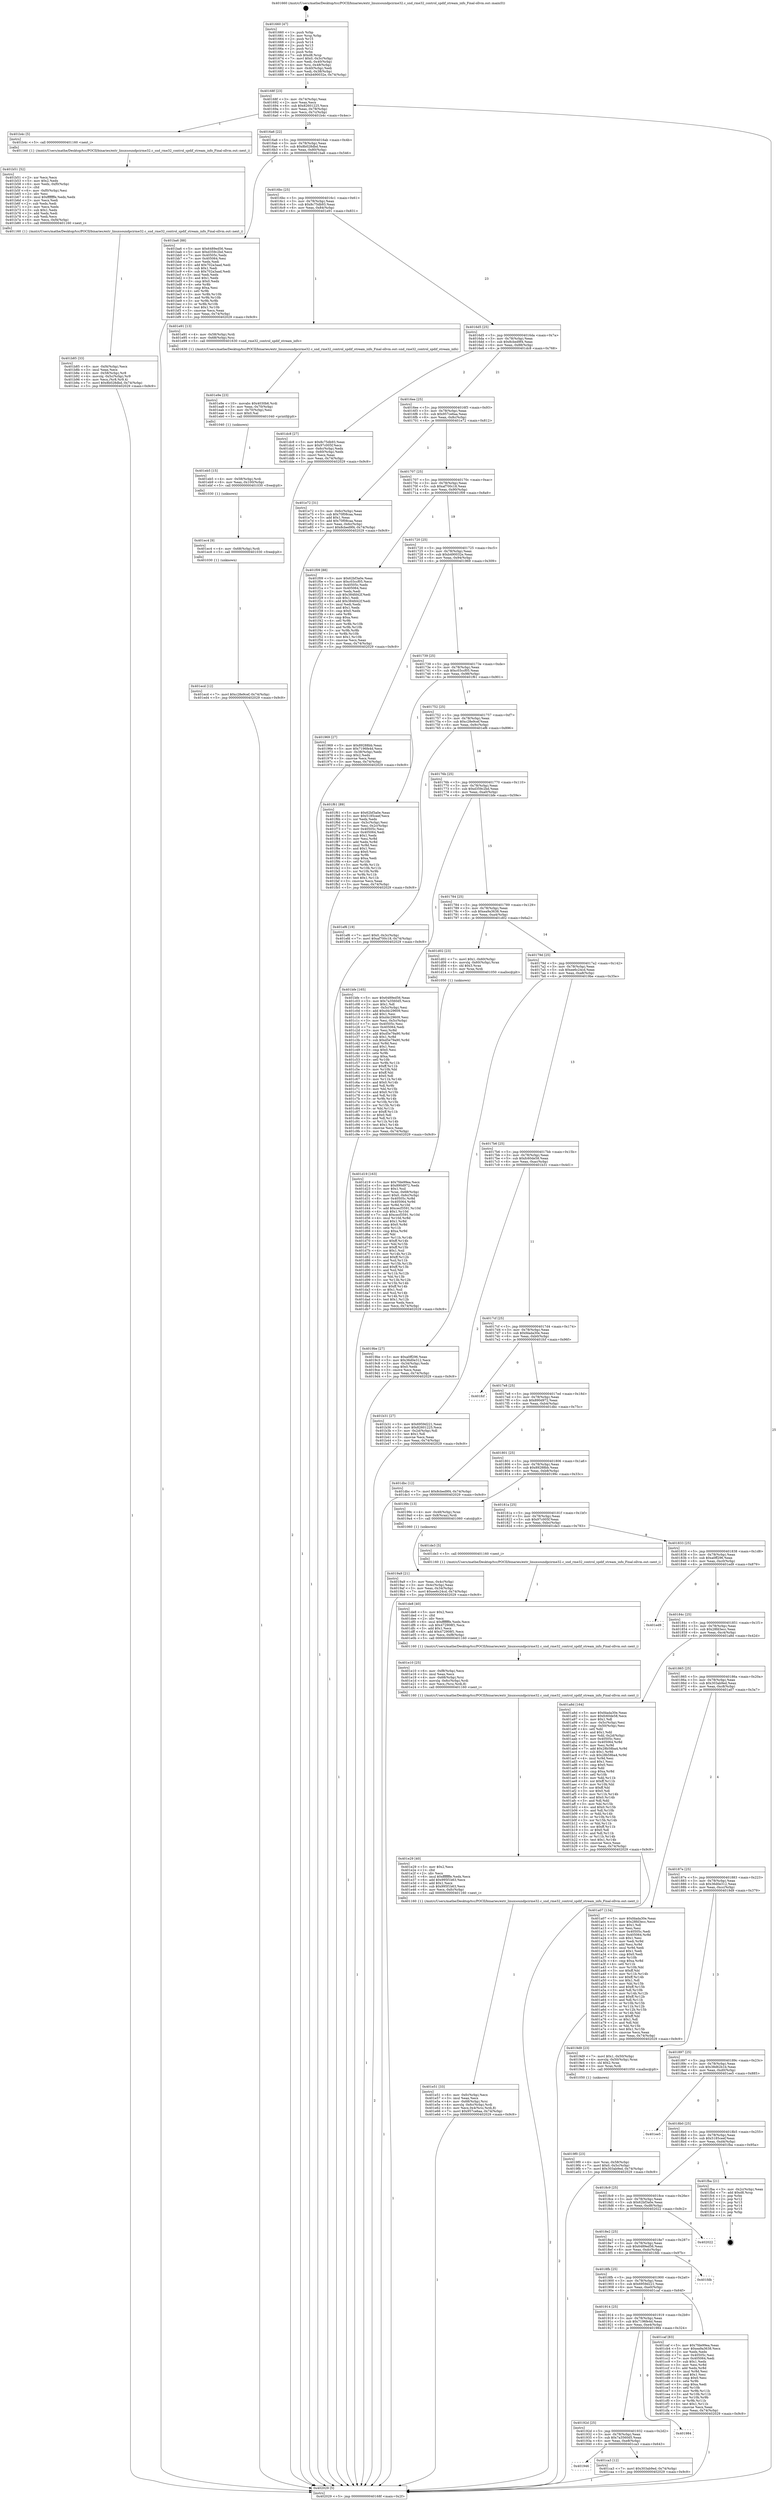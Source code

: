 digraph "0x401660" {
  label = "0x401660 (/mnt/c/Users/mathe/Desktop/tcc/POCII/binaries/extr_linuxsoundpcirme32.c_snd_rme32_control_spdif_stream_info_Final-ollvm.out::main(0))"
  labelloc = "t"
  node[shape=record]

  Entry [label="",width=0.3,height=0.3,shape=circle,fillcolor=black,style=filled]
  "0x40168f" [label="{
     0x40168f [23]\l
     | [instrs]\l
     &nbsp;&nbsp;0x40168f \<+3\>: mov -0x74(%rbp),%eax\l
     &nbsp;&nbsp;0x401692 \<+2\>: mov %eax,%ecx\l
     &nbsp;&nbsp;0x401694 \<+6\>: sub $0x82601225,%ecx\l
     &nbsp;&nbsp;0x40169a \<+3\>: mov %eax,-0x78(%rbp)\l
     &nbsp;&nbsp;0x40169d \<+3\>: mov %ecx,-0x7c(%rbp)\l
     &nbsp;&nbsp;0x4016a0 \<+6\>: je 0000000000401b4c \<main+0x4ec\>\l
  }"]
  "0x401b4c" [label="{
     0x401b4c [5]\l
     | [instrs]\l
     &nbsp;&nbsp;0x401b4c \<+5\>: call 0000000000401160 \<next_i\>\l
     | [calls]\l
     &nbsp;&nbsp;0x401160 \{1\} (/mnt/c/Users/mathe/Desktop/tcc/POCII/binaries/extr_linuxsoundpcirme32.c_snd_rme32_control_spdif_stream_info_Final-ollvm.out::next_i)\l
  }"]
  "0x4016a6" [label="{
     0x4016a6 [22]\l
     | [instrs]\l
     &nbsp;&nbsp;0x4016a6 \<+5\>: jmp 00000000004016ab \<main+0x4b\>\l
     &nbsp;&nbsp;0x4016ab \<+3\>: mov -0x78(%rbp),%eax\l
     &nbsp;&nbsp;0x4016ae \<+5\>: sub $0x8b028dbd,%eax\l
     &nbsp;&nbsp;0x4016b3 \<+3\>: mov %eax,-0x80(%rbp)\l
     &nbsp;&nbsp;0x4016b6 \<+6\>: je 0000000000401ba6 \<main+0x546\>\l
  }"]
  Exit [label="",width=0.3,height=0.3,shape=circle,fillcolor=black,style=filled,peripheries=2]
  "0x401ba6" [label="{
     0x401ba6 [88]\l
     | [instrs]\l
     &nbsp;&nbsp;0x401ba6 \<+5\>: mov $0x6489ed56,%eax\l
     &nbsp;&nbsp;0x401bab \<+5\>: mov $0xd359c2bd,%ecx\l
     &nbsp;&nbsp;0x401bb0 \<+7\>: mov 0x40505c,%edx\l
     &nbsp;&nbsp;0x401bb7 \<+7\>: mov 0x405064,%esi\l
     &nbsp;&nbsp;0x401bbe \<+2\>: mov %edx,%edi\l
     &nbsp;&nbsp;0x401bc0 \<+6\>: add $0x702a3aad,%edi\l
     &nbsp;&nbsp;0x401bc6 \<+3\>: sub $0x1,%edi\l
     &nbsp;&nbsp;0x401bc9 \<+6\>: sub $0x702a3aad,%edi\l
     &nbsp;&nbsp;0x401bcf \<+3\>: imul %edi,%edx\l
     &nbsp;&nbsp;0x401bd2 \<+3\>: and $0x1,%edx\l
     &nbsp;&nbsp;0x401bd5 \<+3\>: cmp $0x0,%edx\l
     &nbsp;&nbsp;0x401bd8 \<+4\>: sete %r8b\l
     &nbsp;&nbsp;0x401bdc \<+3\>: cmp $0xa,%esi\l
     &nbsp;&nbsp;0x401bdf \<+4\>: setl %r9b\l
     &nbsp;&nbsp;0x401be3 \<+3\>: mov %r8b,%r10b\l
     &nbsp;&nbsp;0x401be6 \<+3\>: and %r9b,%r10b\l
     &nbsp;&nbsp;0x401be9 \<+3\>: xor %r9b,%r8b\l
     &nbsp;&nbsp;0x401bec \<+3\>: or %r8b,%r10b\l
     &nbsp;&nbsp;0x401bef \<+4\>: test $0x1,%r10b\l
     &nbsp;&nbsp;0x401bf3 \<+3\>: cmovne %ecx,%eax\l
     &nbsp;&nbsp;0x401bf6 \<+3\>: mov %eax,-0x74(%rbp)\l
     &nbsp;&nbsp;0x401bf9 \<+5\>: jmp 0000000000402029 \<main+0x9c9\>\l
  }"]
  "0x4016bc" [label="{
     0x4016bc [25]\l
     | [instrs]\l
     &nbsp;&nbsp;0x4016bc \<+5\>: jmp 00000000004016c1 \<main+0x61\>\l
     &nbsp;&nbsp;0x4016c1 \<+3\>: mov -0x78(%rbp),%eax\l
     &nbsp;&nbsp;0x4016c4 \<+5\>: sub $0x8c75db93,%eax\l
     &nbsp;&nbsp;0x4016c9 \<+6\>: mov %eax,-0x84(%rbp)\l
     &nbsp;&nbsp;0x4016cf \<+6\>: je 0000000000401e91 \<main+0x831\>\l
  }"]
  "0x401ecd" [label="{
     0x401ecd [12]\l
     | [instrs]\l
     &nbsp;&nbsp;0x401ecd \<+7\>: movl $0xc28e9cef,-0x74(%rbp)\l
     &nbsp;&nbsp;0x401ed4 \<+5\>: jmp 0000000000402029 \<main+0x9c9\>\l
  }"]
  "0x401e91" [label="{
     0x401e91 [13]\l
     | [instrs]\l
     &nbsp;&nbsp;0x401e91 \<+4\>: mov -0x58(%rbp),%rdi\l
     &nbsp;&nbsp;0x401e95 \<+4\>: mov -0x68(%rbp),%rsi\l
     &nbsp;&nbsp;0x401e99 \<+5\>: call 0000000000401630 \<snd_rme32_control_spdif_stream_info\>\l
     | [calls]\l
     &nbsp;&nbsp;0x401630 \{1\} (/mnt/c/Users/mathe/Desktop/tcc/POCII/binaries/extr_linuxsoundpcirme32.c_snd_rme32_control_spdif_stream_info_Final-ollvm.out::snd_rme32_control_spdif_stream_info)\l
  }"]
  "0x4016d5" [label="{
     0x4016d5 [25]\l
     | [instrs]\l
     &nbsp;&nbsp;0x4016d5 \<+5\>: jmp 00000000004016da \<main+0x7a\>\l
     &nbsp;&nbsp;0x4016da \<+3\>: mov -0x78(%rbp),%eax\l
     &nbsp;&nbsp;0x4016dd \<+5\>: sub $0x8cbed9f4,%eax\l
     &nbsp;&nbsp;0x4016e2 \<+6\>: mov %eax,-0x88(%rbp)\l
     &nbsp;&nbsp;0x4016e8 \<+6\>: je 0000000000401dc8 \<main+0x768\>\l
  }"]
  "0x401ec4" [label="{
     0x401ec4 [9]\l
     | [instrs]\l
     &nbsp;&nbsp;0x401ec4 \<+4\>: mov -0x68(%rbp),%rdi\l
     &nbsp;&nbsp;0x401ec8 \<+5\>: call 0000000000401030 \<free@plt\>\l
     | [calls]\l
     &nbsp;&nbsp;0x401030 \{1\} (unknown)\l
  }"]
  "0x401dc8" [label="{
     0x401dc8 [27]\l
     | [instrs]\l
     &nbsp;&nbsp;0x401dc8 \<+5\>: mov $0x8c75db93,%eax\l
     &nbsp;&nbsp;0x401dcd \<+5\>: mov $0x97c005f,%ecx\l
     &nbsp;&nbsp;0x401dd2 \<+3\>: mov -0x6c(%rbp),%edx\l
     &nbsp;&nbsp;0x401dd5 \<+3\>: cmp -0x60(%rbp),%edx\l
     &nbsp;&nbsp;0x401dd8 \<+3\>: cmovl %ecx,%eax\l
     &nbsp;&nbsp;0x401ddb \<+3\>: mov %eax,-0x74(%rbp)\l
     &nbsp;&nbsp;0x401dde \<+5\>: jmp 0000000000402029 \<main+0x9c9\>\l
  }"]
  "0x4016ee" [label="{
     0x4016ee [25]\l
     | [instrs]\l
     &nbsp;&nbsp;0x4016ee \<+5\>: jmp 00000000004016f3 \<main+0x93\>\l
     &nbsp;&nbsp;0x4016f3 \<+3\>: mov -0x78(%rbp),%eax\l
     &nbsp;&nbsp;0x4016f6 \<+5\>: sub $0x957ce6aa,%eax\l
     &nbsp;&nbsp;0x4016fb \<+6\>: mov %eax,-0x8c(%rbp)\l
     &nbsp;&nbsp;0x401701 \<+6\>: je 0000000000401e72 \<main+0x812\>\l
  }"]
  "0x401eb5" [label="{
     0x401eb5 [15]\l
     | [instrs]\l
     &nbsp;&nbsp;0x401eb5 \<+4\>: mov -0x58(%rbp),%rdi\l
     &nbsp;&nbsp;0x401eb9 \<+6\>: mov %eax,-0x100(%rbp)\l
     &nbsp;&nbsp;0x401ebf \<+5\>: call 0000000000401030 \<free@plt\>\l
     | [calls]\l
     &nbsp;&nbsp;0x401030 \{1\} (unknown)\l
  }"]
  "0x401e72" [label="{
     0x401e72 [31]\l
     | [instrs]\l
     &nbsp;&nbsp;0x401e72 \<+3\>: mov -0x6c(%rbp),%eax\l
     &nbsp;&nbsp;0x401e75 \<+5\>: sub $0x70f08caa,%eax\l
     &nbsp;&nbsp;0x401e7a \<+3\>: add $0x1,%eax\l
     &nbsp;&nbsp;0x401e7d \<+5\>: add $0x70f08caa,%eax\l
     &nbsp;&nbsp;0x401e82 \<+3\>: mov %eax,-0x6c(%rbp)\l
     &nbsp;&nbsp;0x401e85 \<+7\>: movl $0x8cbed9f4,-0x74(%rbp)\l
     &nbsp;&nbsp;0x401e8c \<+5\>: jmp 0000000000402029 \<main+0x9c9\>\l
  }"]
  "0x401707" [label="{
     0x401707 [25]\l
     | [instrs]\l
     &nbsp;&nbsp;0x401707 \<+5\>: jmp 000000000040170c \<main+0xac\>\l
     &nbsp;&nbsp;0x40170c \<+3\>: mov -0x78(%rbp),%eax\l
     &nbsp;&nbsp;0x40170f \<+5\>: sub $0xaf700c18,%eax\l
     &nbsp;&nbsp;0x401714 \<+6\>: mov %eax,-0x90(%rbp)\l
     &nbsp;&nbsp;0x40171a \<+6\>: je 0000000000401f09 \<main+0x8a9\>\l
  }"]
  "0x401e9e" [label="{
     0x401e9e [23]\l
     | [instrs]\l
     &nbsp;&nbsp;0x401e9e \<+10\>: movabs $0x4030b6,%rdi\l
     &nbsp;&nbsp;0x401ea8 \<+3\>: mov %eax,-0x70(%rbp)\l
     &nbsp;&nbsp;0x401eab \<+3\>: mov -0x70(%rbp),%esi\l
     &nbsp;&nbsp;0x401eae \<+2\>: mov $0x0,%al\l
     &nbsp;&nbsp;0x401eb0 \<+5\>: call 0000000000401040 \<printf@plt\>\l
     | [calls]\l
     &nbsp;&nbsp;0x401040 \{1\} (unknown)\l
  }"]
  "0x401f09" [label="{
     0x401f09 [88]\l
     | [instrs]\l
     &nbsp;&nbsp;0x401f09 \<+5\>: mov $0x62bf3a0e,%eax\l
     &nbsp;&nbsp;0x401f0e \<+5\>: mov $0xc03ccf05,%ecx\l
     &nbsp;&nbsp;0x401f13 \<+7\>: mov 0x40505c,%edx\l
     &nbsp;&nbsp;0x401f1a \<+7\>: mov 0x405064,%esi\l
     &nbsp;&nbsp;0x401f21 \<+2\>: mov %edx,%edi\l
     &nbsp;&nbsp;0x401f23 \<+6\>: sub $0x384fd42f,%edi\l
     &nbsp;&nbsp;0x401f29 \<+3\>: sub $0x1,%edi\l
     &nbsp;&nbsp;0x401f2c \<+6\>: add $0x384fd42f,%edi\l
     &nbsp;&nbsp;0x401f32 \<+3\>: imul %edi,%edx\l
     &nbsp;&nbsp;0x401f35 \<+3\>: and $0x1,%edx\l
     &nbsp;&nbsp;0x401f38 \<+3\>: cmp $0x0,%edx\l
     &nbsp;&nbsp;0x401f3b \<+4\>: sete %r8b\l
     &nbsp;&nbsp;0x401f3f \<+3\>: cmp $0xa,%esi\l
     &nbsp;&nbsp;0x401f42 \<+4\>: setl %r9b\l
     &nbsp;&nbsp;0x401f46 \<+3\>: mov %r8b,%r10b\l
     &nbsp;&nbsp;0x401f49 \<+3\>: and %r9b,%r10b\l
     &nbsp;&nbsp;0x401f4c \<+3\>: xor %r9b,%r8b\l
     &nbsp;&nbsp;0x401f4f \<+3\>: or %r8b,%r10b\l
     &nbsp;&nbsp;0x401f52 \<+4\>: test $0x1,%r10b\l
     &nbsp;&nbsp;0x401f56 \<+3\>: cmovne %ecx,%eax\l
     &nbsp;&nbsp;0x401f59 \<+3\>: mov %eax,-0x74(%rbp)\l
     &nbsp;&nbsp;0x401f5c \<+5\>: jmp 0000000000402029 \<main+0x9c9\>\l
  }"]
  "0x401720" [label="{
     0x401720 [25]\l
     | [instrs]\l
     &nbsp;&nbsp;0x401720 \<+5\>: jmp 0000000000401725 \<main+0xc5\>\l
     &nbsp;&nbsp;0x401725 \<+3\>: mov -0x78(%rbp),%eax\l
     &nbsp;&nbsp;0x401728 \<+5\>: sub $0xb490032e,%eax\l
     &nbsp;&nbsp;0x40172d \<+6\>: mov %eax,-0x94(%rbp)\l
     &nbsp;&nbsp;0x401733 \<+6\>: je 0000000000401969 \<main+0x309\>\l
  }"]
  "0x401e51" [label="{
     0x401e51 [33]\l
     | [instrs]\l
     &nbsp;&nbsp;0x401e51 \<+6\>: mov -0xfc(%rbp),%ecx\l
     &nbsp;&nbsp;0x401e57 \<+3\>: imul %eax,%ecx\l
     &nbsp;&nbsp;0x401e5a \<+4\>: mov -0x68(%rbp),%rsi\l
     &nbsp;&nbsp;0x401e5e \<+4\>: movslq -0x6c(%rbp),%rdi\l
     &nbsp;&nbsp;0x401e62 \<+4\>: mov %ecx,0x4(%rsi,%rdi,8)\l
     &nbsp;&nbsp;0x401e66 \<+7\>: movl $0x957ce6aa,-0x74(%rbp)\l
     &nbsp;&nbsp;0x401e6d \<+5\>: jmp 0000000000402029 \<main+0x9c9\>\l
  }"]
  "0x401969" [label="{
     0x401969 [27]\l
     | [instrs]\l
     &nbsp;&nbsp;0x401969 \<+5\>: mov $0x89288bb,%eax\l
     &nbsp;&nbsp;0x40196e \<+5\>: mov $0x7196fe4d,%ecx\l
     &nbsp;&nbsp;0x401973 \<+3\>: mov -0x38(%rbp),%edx\l
     &nbsp;&nbsp;0x401976 \<+3\>: cmp $0x2,%edx\l
     &nbsp;&nbsp;0x401979 \<+3\>: cmovne %ecx,%eax\l
     &nbsp;&nbsp;0x40197c \<+3\>: mov %eax,-0x74(%rbp)\l
     &nbsp;&nbsp;0x40197f \<+5\>: jmp 0000000000402029 \<main+0x9c9\>\l
  }"]
  "0x401739" [label="{
     0x401739 [25]\l
     | [instrs]\l
     &nbsp;&nbsp;0x401739 \<+5\>: jmp 000000000040173e \<main+0xde\>\l
     &nbsp;&nbsp;0x40173e \<+3\>: mov -0x78(%rbp),%eax\l
     &nbsp;&nbsp;0x401741 \<+5\>: sub $0xc03ccf05,%eax\l
     &nbsp;&nbsp;0x401746 \<+6\>: mov %eax,-0x98(%rbp)\l
     &nbsp;&nbsp;0x40174c \<+6\>: je 0000000000401f61 \<main+0x901\>\l
  }"]
  "0x402029" [label="{
     0x402029 [5]\l
     | [instrs]\l
     &nbsp;&nbsp;0x402029 \<+5\>: jmp 000000000040168f \<main+0x2f\>\l
  }"]
  "0x401660" [label="{
     0x401660 [47]\l
     | [instrs]\l
     &nbsp;&nbsp;0x401660 \<+1\>: push %rbp\l
     &nbsp;&nbsp;0x401661 \<+3\>: mov %rsp,%rbp\l
     &nbsp;&nbsp;0x401664 \<+2\>: push %r15\l
     &nbsp;&nbsp;0x401666 \<+2\>: push %r14\l
     &nbsp;&nbsp;0x401668 \<+2\>: push %r13\l
     &nbsp;&nbsp;0x40166a \<+2\>: push %r12\l
     &nbsp;&nbsp;0x40166c \<+1\>: push %rbx\l
     &nbsp;&nbsp;0x40166d \<+7\>: sub $0xd8,%rsp\l
     &nbsp;&nbsp;0x401674 \<+7\>: movl $0x0,-0x3c(%rbp)\l
     &nbsp;&nbsp;0x40167b \<+3\>: mov %edi,-0x40(%rbp)\l
     &nbsp;&nbsp;0x40167e \<+4\>: mov %rsi,-0x48(%rbp)\l
     &nbsp;&nbsp;0x401682 \<+3\>: mov -0x40(%rbp),%edi\l
     &nbsp;&nbsp;0x401685 \<+3\>: mov %edi,-0x38(%rbp)\l
     &nbsp;&nbsp;0x401688 \<+7\>: movl $0xb490032e,-0x74(%rbp)\l
  }"]
  "0x401e29" [label="{
     0x401e29 [40]\l
     | [instrs]\l
     &nbsp;&nbsp;0x401e29 \<+5\>: mov $0x2,%ecx\l
     &nbsp;&nbsp;0x401e2e \<+1\>: cltd\l
     &nbsp;&nbsp;0x401e2f \<+2\>: idiv %ecx\l
     &nbsp;&nbsp;0x401e31 \<+6\>: imul $0xfffffffe,%edx,%ecx\l
     &nbsp;&nbsp;0x401e37 \<+6\>: add $0x995f1b63,%ecx\l
     &nbsp;&nbsp;0x401e3d \<+3\>: add $0x1,%ecx\l
     &nbsp;&nbsp;0x401e40 \<+6\>: sub $0x995f1b63,%ecx\l
     &nbsp;&nbsp;0x401e46 \<+6\>: mov %ecx,-0xfc(%rbp)\l
     &nbsp;&nbsp;0x401e4c \<+5\>: call 0000000000401160 \<next_i\>\l
     | [calls]\l
     &nbsp;&nbsp;0x401160 \{1\} (/mnt/c/Users/mathe/Desktop/tcc/POCII/binaries/extr_linuxsoundpcirme32.c_snd_rme32_control_spdif_stream_info_Final-ollvm.out::next_i)\l
  }"]
  "0x401f61" [label="{
     0x401f61 [89]\l
     | [instrs]\l
     &nbsp;&nbsp;0x401f61 \<+5\>: mov $0x62bf3a0e,%eax\l
     &nbsp;&nbsp;0x401f66 \<+5\>: mov $0x5185ceef,%ecx\l
     &nbsp;&nbsp;0x401f6b \<+2\>: xor %edx,%edx\l
     &nbsp;&nbsp;0x401f6d \<+3\>: mov -0x3c(%rbp),%esi\l
     &nbsp;&nbsp;0x401f70 \<+3\>: mov %esi,-0x2c(%rbp)\l
     &nbsp;&nbsp;0x401f73 \<+7\>: mov 0x40505c,%esi\l
     &nbsp;&nbsp;0x401f7a \<+7\>: mov 0x405064,%edi\l
     &nbsp;&nbsp;0x401f81 \<+3\>: sub $0x1,%edx\l
     &nbsp;&nbsp;0x401f84 \<+3\>: mov %esi,%r8d\l
     &nbsp;&nbsp;0x401f87 \<+3\>: add %edx,%r8d\l
     &nbsp;&nbsp;0x401f8a \<+4\>: imul %r8d,%esi\l
     &nbsp;&nbsp;0x401f8e \<+3\>: and $0x1,%esi\l
     &nbsp;&nbsp;0x401f91 \<+3\>: cmp $0x0,%esi\l
     &nbsp;&nbsp;0x401f94 \<+4\>: sete %r9b\l
     &nbsp;&nbsp;0x401f98 \<+3\>: cmp $0xa,%edi\l
     &nbsp;&nbsp;0x401f9b \<+4\>: setl %r10b\l
     &nbsp;&nbsp;0x401f9f \<+3\>: mov %r9b,%r11b\l
     &nbsp;&nbsp;0x401fa2 \<+3\>: and %r10b,%r11b\l
     &nbsp;&nbsp;0x401fa5 \<+3\>: xor %r10b,%r9b\l
     &nbsp;&nbsp;0x401fa8 \<+3\>: or %r9b,%r11b\l
     &nbsp;&nbsp;0x401fab \<+4\>: test $0x1,%r11b\l
     &nbsp;&nbsp;0x401faf \<+3\>: cmovne %ecx,%eax\l
     &nbsp;&nbsp;0x401fb2 \<+3\>: mov %eax,-0x74(%rbp)\l
     &nbsp;&nbsp;0x401fb5 \<+5\>: jmp 0000000000402029 \<main+0x9c9\>\l
  }"]
  "0x401752" [label="{
     0x401752 [25]\l
     | [instrs]\l
     &nbsp;&nbsp;0x401752 \<+5\>: jmp 0000000000401757 \<main+0xf7\>\l
     &nbsp;&nbsp;0x401757 \<+3\>: mov -0x78(%rbp),%eax\l
     &nbsp;&nbsp;0x40175a \<+5\>: sub $0xc28e9cef,%eax\l
     &nbsp;&nbsp;0x40175f \<+6\>: mov %eax,-0x9c(%rbp)\l
     &nbsp;&nbsp;0x401765 \<+6\>: je 0000000000401ef6 \<main+0x896\>\l
  }"]
  "0x401e10" [label="{
     0x401e10 [25]\l
     | [instrs]\l
     &nbsp;&nbsp;0x401e10 \<+6\>: mov -0xf8(%rbp),%ecx\l
     &nbsp;&nbsp;0x401e16 \<+3\>: imul %eax,%ecx\l
     &nbsp;&nbsp;0x401e19 \<+4\>: mov -0x68(%rbp),%rsi\l
     &nbsp;&nbsp;0x401e1d \<+4\>: movslq -0x6c(%rbp),%rdi\l
     &nbsp;&nbsp;0x401e21 \<+3\>: mov %ecx,(%rsi,%rdi,8)\l
     &nbsp;&nbsp;0x401e24 \<+5\>: call 0000000000401160 \<next_i\>\l
     | [calls]\l
     &nbsp;&nbsp;0x401160 \{1\} (/mnt/c/Users/mathe/Desktop/tcc/POCII/binaries/extr_linuxsoundpcirme32.c_snd_rme32_control_spdif_stream_info_Final-ollvm.out::next_i)\l
  }"]
  "0x401ef6" [label="{
     0x401ef6 [19]\l
     | [instrs]\l
     &nbsp;&nbsp;0x401ef6 \<+7\>: movl $0x0,-0x3c(%rbp)\l
     &nbsp;&nbsp;0x401efd \<+7\>: movl $0xaf700c18,-0x74(%rbp)\l
     &nbsp;&nbsp;0x401f04 \<+5\>: jmp 0000000000402029 \<main+0x9c9\>\l
  }"]
  "0x40176b" [label="{
     0x40176b [25]\l
     | [instrs]\l
     &nbsp;&nbsp;0x40176b \<+5\>: jmp 0000000000401770 \<main+0x110\>\l
     &nbsp;&nbsp;0x401770 \<+3\>: mov -0x78(%rbp),%eax\l
     &nbsp;&nbsp;0x401773 \<+5\>: sub $0xd359c2bd,%eax\l
     &nbsp;&nbsp;0x401778 \<+6\>: mov %eax,-0xa0(%rbp)\l
     &nbsp;&nbsp;0x40177e \<+6\>: je 0000000000401bfe \<main+0x59e\>\l
  }"]
  "0x401de8" [label="{
     0x401de8 [40]\l
     | [instrs]\l
     &nbsp;&nbsp;0x401de8 \<+5\>: mov $0x2,%ecx\l
     &nbsp;&nbsp;0x401ded \<+1\>: cltd\l
     &nbsp;&nbsp;0x401dee \<+2\>: idiv %ecx\l
     &nbsp;&nbsp;0x401df0 \<+6\>: imul $0xfffffffe,%edx,%ecx\l
     &nbsp;&nbsp;0x401df6 \<+6\>: sub $0x472908f1,%ecx\l
     &nbsp;&nbsp;0x401dfc \<+3\>: add $0x1,%ecx\l
     &nbsp;&nbsp;0x401dff \<+6\>: add $0x472908f1,%ecx\l
     &nbsp;&nbsp;0x401e05 \<+6\>: mov %ecx,-0xf8(%rbp)\l
     &nbsp;&nbsp;0x401e0b \<+5\>: call 0000000000401160 \<next_i\>\l
     | [calls]\l
     &nbsp;&nbsp;0x401160 \{1\} (/mnt/c/Users/mathe/Desktop/tcc/POCII/binaries/extr_linuxsoundpcirme32.c_snd_rme32_control_spdif_stream_info_Final-ollvm.out::next_i)\l
  }"]
  "0x401bfe" [label="{
     0x401bfe [165]\l
     | [instrs]\l
     &nbsp;&nbsp;0x401bfe \<+5\>: mov $0x6489ed56,%eax\l
     &nbsp;&nbsp;0x401c03 \<+5\>: mov $0x7a3560d5,%ecx\l
     &nbsp;&nbsp;0x401c08 \<+2\>: mov $0x1,%dl\l
     &nbsp;&nbsp;0x401c0a \<+3\>: mov -0x5c(%rbp),%esi\l
     &nbsp;&nbsp;0x401c0d \<+6\>: add $0xd4c29609,%esi\l
     &nbsp;&nbsp;0x401c13 \<+3\>: add $0x1,%esi\l
     &nbsp;&nbsp;0x401c16 \<+6\>: sub $0xd4c29609,%esi\l
     &nbsp;&nbsp;0x401c1c \<+3\>: mov %esi,-0x5c(%rbp)\l
     &nbsp;&nbsp;0x401c1f \<+7\>: mov 0x40505c,%esi\l
     &nbsp;&nbsp;0x401c26 \<+7\>: mov 0x405064,%edi\l
     &nbsp;&nbsp;0x401c2d \<+3\>: mov %esi,%r8d\l
     &nbsp;&nbsp;0x401c30 \<+7\>: add $0xd5e79a90,%r8d\l
     &nbsp;&nbsp;0x401c37 \<+4\>: sub $0x1,%r8d\l
     &nbsp;&nbsp;0x401c3b \<+7\>: sub $0xd5e79a90,%r8d\l
     &nbsp;&nbsp;0x401c42 \<+4\>: imul %r8d,%esi\l
     &nbsp;&nbsp;0x401c46 \<+3\>: and $0x1,%esi\l
     &nbsp;&nbsp;0x401c49 \<+3\>: cmp $0x0,%esi\l
     &nbsp;&nbsp;0x401c4c \<+4\>: sete %r9b\l
     &nbsp;&nbsp;0x401c50 \<+3\>: cmp $0xa,%edi\l
     &nbsp;&nbsp;0x401c53 \<+4\>: setl %r10b\l
     &nbsp;&nbsp;0x401c57 \<+3\>: mov %r9b,%r11b\l
     &nbsp;&nbsp;0x401c5a \<+4\>: xor $0xff,%r11b\l
     &nbsp;&nbsp;0x401c5e \<+3\>: mov %r10b,%bl\l
     &nbsp;&nbsp;0x401c61 \<+3\>: xor $0xff,%bl\l
     &nbsp;&nbsp;0x401c64 \<+3\>: xor $0x0,%dl\l
     &nbsp;&nbsp;0x401c67 \<+3\>: mov %r11b,%r14b\l
     &nbsp;&nbsp;0x401c6a \<+4\>: and $0x0,%r14b\l
     &nbsp;&nbsp;0x401c6e \<+3\>: and %dl,%r9b\l
     &nbsp;&nbsp;0x401c71 \<+3\>: mov %bl,%r15b\l
     &nbsp;&nbsp;0x401c74 \<+4\>: and $0x0,%r15b\l
     &nbsp;&nbsp;0x401c78 \<+3\>: and %dl,%r10b\l
     &nbsp;&nbsp;0x401c7b \<+3\>: or %r9b,%r14b\l
     &nbsp;&nbsp;0x401c7e \<+3\>: or %r10b,%r15b\l
     &nbsp;&nbsp;0x401c81 \<+3\>: xor %r15b,%r14b\l
     &nbsp;&nbsp;0x401c84 \<+3\>: or %bl,%r11b\l
     &nbsp;&nbsp;0x401c87 \<+4\>: xor $0xff,%r11b\l
     &nbsp;&nbsp;0x401c8b \<+3\>: or $0x0,%dl\l
     &nbsp;&nbsp;0x401c8e \<+3\>: and %dl,%r11b\l
     &nbsp;&nbsp;0x401c91 \<+3\>: or %r11b,%r14b\l
     &nbsp;&nbsp;0x401c94 \<+4\>: test $0x1,%r14b\l
     &nbsp;&nbsp;0x401c98 \<+3\>: cmovne %ecx,%eax\l
     &nbsp;&nbsp;0x401c9b \<+3\>: mov %eax,-0x74(%rbp)\l
     &nbsp;&nbsp;0x401c9e \<+5\>: jmp 0000000000402029 \<main+0x9c9\>\l
  }"]
  "0x401784" [label="{
     0x401784 [25]\l
     | [instrs]\l
     &nbsp;&nbsp;0x401784 \<+5\>: jmp 0000000000401789 \<main+0x129\>\l
     &nbsp;&nbsp;0x401789 \<+3\>: mov -0x78(%rbp),%eax\l
     &nbsp;&nbsp;0x40178c \<+5\>: sub $0xea9a3638,%eax\l
     &nbsp;&nbsp;0x401791 \<+6\>: mov %eax,-0xa4(%rbp)\l
     &nbsp;&nbsp;0x401797 \<+6\>: je 0000000000401d02 \<main+0x6a2\>\l
  }"]
  "0x401d19" [label="{
     0x401d19 [163]\l
     | [instrs]\l
     &nbsp;&nbsp;0x401d19 \<+5\>: mov $0x7fde99ea,%ecx\l
     &nbsp;&nbsp;0x401d1e \<+5\>: mov $0x890d972,%edx\l
     &nbsp;&nbsp;0x401d23 \<+3\>: mov $0x1,%sil\l
     &nbsp;&nbsp;0x401d26 \<+4\>: mov %rax,-0x68(%rbp)\l
     &nbsp;&nbsp;0x401d2a \<+7\>: movl $0x0,-0x6c(%rbp)\l
     &nbsp;&nbsp;0x401d31 \<+8\>: mov 0x40505c,%r8d\l
     &nbsp;&nbsp;0x401d39 \<+8\>: mov 0x405064,%r9d\l
     &nbsp;&nbsp;0x401d41 \<+3\>: mov %r8d,%r10d\l
     &nbsp;&nbsp;0x401d44 \<+7\>: add $0xcecf3591,%r10d\l
     &nbsp;&nbsp;0x401d4b \<+4\>: sub $0x1,%r10d\l
     &nbsp;&nbsp;0x401d4f \<+7\>: sub $0xcecf3591,%r10d\l
     &nbsp;&nbsp;0x401d56 \<+4\>: imul %r10d,%r8d\l
     &nbsp;&nbsp;0x401d5a \<+4\>: and $0x1,%r8d\l
     &nbsp;&nbsp;0x401d5e \<+4\>: cmp $0x0,%r8d\l
     &nbsp;&nbsp;0x401d62 \<+4\>: sete %r11b\l
     &nbsp;&nbsp;0x401d66 \<+4\>: cmp $0xa,%r9d\l
     &nbsp;&nbsp;0x401d6a \<+3\>: setl %bl\l
     &nbsp;&nbsp;0x401d6d \<+3\>: mov %r11b,%r14b\l
     &nbsp;&nbsp;0x401d70 \<+4\>: xor $0xff,%r14b\l
     &nbsp;&nbsp;0x401d74 \<+3\>: mov %bl,%r15b\l
     &nbsp;&nbsp;0x401d77 \<+4\>: xor $0xff,%r15b\l
     &nbsp;&nbsp;0x401d7b \<+4\>: xor $0x1,%sil\l
     &nbsp;&nbsp;0x401d7f \<+3\>: mov %r14b,%r12b\l
     &nbsp;&nbsp;0x401d82 \<+4\>: and $0xff,%r12b\l
     &nbsp;&nbsp;0x401d86 \<+3\>: and %sil,%r11b\l
     &nbsp;&nbsp;0x401d89 \<+3\>: mov %r15b,%r13b\l
     &nbsp;&nbsp;0x401d8c \<+4\>: and $0xff,%r13b\l
     &nbsp;&nbsp;0x401d90 \<+3\>: and %sil,%bl\l
     &nbsp;&nbsp;0x401d93 \<+3\>: or %r11b,%r12b\l
     &nbsp;&nbsp;0x401d96 \<+3\>: or %bl,%r13b\l
     &nbsp;&nbsp;0x401d99 \<+3\>: xor %r13b,%r12b\l
     &nbsp;&nbsp;0x401d9c \<+3\>: or %r15b,%r14b\l
     &nbsp;&nbsp;0x401d9f \<+4\>: xor $0xff,%r14b\l
     &nbsp;&nbsp;0x401da3 \<+4\>: or $0x1,%sil\l
     &nbsp;&nbsp;0x401da7 \<+3\>: and %sil,%r14b\l
     &nbsp;&nbsp;0x401daa \<+3\>: or %r14b,%r12b\l
     &nbsp;&nbsp;0x401dad \<+4\>: test $0x1,%r12b\l
     &nbsp;&nbsp;0x401db1 \<+3\>: cmovne %edx,%ecx\l
     &nbsp;&nbsp;0x401db4 \<+3\>: mov %ecx,-0x74(%rbp)\l
     &nbsp;&nbsp;0x401db7 \<+5\>: jmp 0000000000402029 \<main+0x9c9\>\l
  }"]
  "0x401d02" [label="{
     0x401d02 [23]\l
     | [instrs]\l
     &nbsp;&nbsp;0x401d02 \<+7\>: movl $0x1,-0x60(%rbp)\l
     &nbsp;&nbsp;0x401d09 \<+4\>: movslq -0x60(%rbp),%rax\l
     &nbsp;&nbsp;0x401d0d \<+4\>: shl $0x3,%rax\l
     &nbsp;&nbsp;0x401d11 \<+3\>: mov %rax,%rdi\l
     &nbsp;&nbsp;0x401d14 \<+5\>: call 0000000000401050 \<malloc@plt\>\l
     | [calls]\l
     &nbsp;&nbsp;0x401050 \{1\} (unknown)\l
  }"]
  "0x40179d" [label="{
     0x40179d [25]\l
     | [instrs]\l
     &nbsp;&nbsp;0x40179d \<+5\>: jmp 00000000004017a2 \<main+0x142\>\l
     &nbsp;&nbsp;0x4017a2 \<+3\>: mov -0x78(%rbp),%eax\l
     &nbsp;&nbsp;0x4017a5 \<+5\>: sub $0xee6c24cd,%eax\l
     &nbsp;&nbsp;0x4017aa \<+6\>: mov %eax,-0xa8(%rbp)\l
     &nbsp;&nbsp;0x4017b0 \<+6\>: je 00000000004019be \<main+0x35e\>\l
  }"]
  "0x401946" [label="{
     0x401946\l
  }", style=dashed]
  "0x4019be" [label="{
     0x4019be [27]\l
     | [instrs]\l
     &nbsp;&nbsp;0x4019be \<+5\>: mov $0xa0ff296,%eax\l
     &nbsp;&nbsp;0x4019c3 \<+5\>: mov $0x36d0e312,%ecx\l
     &nbsp;&nbsp;0x4019c8 \<+3\>: mov -0x34(%rbp),%edx\l
     &nbsp;&nbsp;0x4019cb \<+3\>: cmp $0x0,%edx\l
     &nbsp;&nbsp;0x4019ce \<+3\>: cmove %ecx,%eax\l
     &nbsp;&nbsp;0x4019d1 \<+3\>: mov %eax,-0x74(%rbp)\l
     &nbsp;&nbsp;0x4019d4 \<+5\>: jmp 0000000000402029 \<main+0x9c9\>\l
  }"]
  "0x4017b6" [label="{
     0x4017b6 [25]\l
     | [instrs]\l
     &nbsp;&nbsp;0x4017b6 \<+5\>: jmp 00000000004017bb \<main+0x15b\>\l
     &nbsp;&nbsp;0x4017bb \<+3\>: mov -0x78(%rbp),%eax\l
     &nbsp;&nbsp;0x4017be \<+5\>: sub $0xfc60de58,%eax\l
     &nbsp;&nbsp;0x4017c3 \<+6\>: mov %eax,-0xac(%rbp)\l
     &nbsp;&nbsp;0x4017c9 \<+6\>: je 0000000000401b31 \<main+0x4d1\>\l
  }"]
  "0x401ca3" [label="{
     0x401ca3 [12]\l
     | [instrs]\l
     &nbsp;&nbsp;0x401ca3 \<+7\>: movl $0x303ab9ed,-0x74(%rbp)\l
     &nbsp;&nbsp;0x401caa \<+5\>: jmp 0000000000402029 \<main+0x9c9\>\l
  }"]
  "0x401b31" [label="{
     0x401b31 [27]\l
     | [instrs]\l
     &nbsp;&nbsp;0x401b31 \<+5\>: mov $0x6959d221,%eax\l
     &nbsp;&nbsp;0x401b36 \<+5\>: mov $0x82601225,%ecx\l
     &nbsp;&nbsp;0x401b3b \<+3\>: mov -0x2d(%rbp),%dl\l
     &nbsp;&nbsp;0x401b3e \<+3\>: test $0x1,%dl\l
     &nbsp;&nbsp;0x401b41 \<+3\>: cmovne %ecx,%eax\l
     &nbsp;&nbsp;0x401b44 \<+3\>: mov %eax,-0x74(%rbp)\l
     &nbsp;&nbsp;0x401b47 \<+5\>: jmp 0000000000402029 \<main+0x9c9\>\l
  }"]
  "0x4017cf" [label="{
     0x4017cf [25]\l
     | [instrs]\l
     &nbsp;&nbsp;0x4017cf \<+5\>: jmp 00000000004017d4 \<main+0x174\>\l
     &nbsp;&nbsp;0x4017d4 \<+3\>: mov -0x78(%rbp),%eax\l
     &nbsp;&nbsp;0x4017d7 \<+5\>: sub $0xfdada30e,%eax\l
     &nbsp;&nbsp;0x4017dc \<+6\>: mov %eax,-0xb0(%rbp)\l
     &nbsp;&nbsp;0x4017e2 \<+6\>: je 0000000000401fcf \<main+0x96f\>\l
  }"]
  "0x40192d" [label="{
     0x40192d [25]\l
     | [instrs]\l
     &nbsp;&nbsp;0x40192d \<+5\>: jmp 0000000000401932 \<main+0x2d2\>\l
     &nbsp;&nbsp;0x401932 \<+3\>: mov -0x78(%rbp),%eax\l
     &nbsp;&nbsp;0x401935 \<+5\>: sub $0x7a3560d5,%eax\l
     &nbsp;&nbsp;0x40193a \<+6\>: mov %eax,-0xe8(%rbp)\l
     &nbsp;&nbsp;0x401940 \<+6\>: je 0000000000401ca3 \<main+0x643\>\l
  }"]
  "0x401fcf" [label="{
     0x401fcf\l
  }", style=dashed]
  "0x4017e8" [label="{
     0x4017e8 [25]\l
     | [instrs]\l
     &nbsp;&nbsp;0x4017e8 \<+5\>: jmp 00000000004017ed \<main+0x18d\>\l
     &nbsp;&nbsp;0x4017ed \<+3\>: mov -0x78(%rbp),%eax\l
     &nbsp;&nbsp;0x4017f0 \<+5\>: sub $0x890d972,%eax\l
     &nbsp;&nbsp;0x4017f5 \<+6\>: mov %eax,-0xb4(%rbp)\l
     &nbsp;&nbsp;0x4017fb \<+6\>: je 0000000000401dbc \<main+0x75c\>\l
  }"]
  "0x401984" [label="{
     0x401984\l
  }", style=dashed]
  "0x401dbc" [label="{
     0x401dbc [12]\l
     | [instrs]\l
     &nbsp;&nbsp;0x401dbc \<+7\>: movl $0x8cbed9f4,-0x74(%rbp)\l
     &nbsp;&nbsp;0x401dc3 \<+5\>: jmp 0000000000402029 \<main+0x9c9\>\l
  }"]
  "0x401801" [label="{
     0x401801 [25]\l
     | [instrs]\l
     &nbsp;&nbsp;0x401801 \<+5\>: jmp 0000000000401806 \<main+0x1a6\>\l
     &nbsp;&nbsp;0x401806 \<+3\>: mov -0x78(%rbp),%eax\l
     &nbsp;&nbsp;0x401809 \<+5\>: sub $0x89288bb,%eax\l
     &nbsp;&nbsp;0x40180e \<+6\>: mov %eax,-0xb8(%rbp)\l
     &nbsp;&nbsp;0x401814 \<+6\>: je 000000000040199c \<main+0x33c\>\l
  }"]
  "0x401914" [label="{
     0x401914 [25]\l
     | [instrs]\l
     &nbsp;&nbsp;0x401914 \<+5\>: jmp 0000000000401919 \<main+0x2b9\>\l
     &nbsp;&nbsp;0x401919 \<+3\>: mov -0x78(%rbp),%eax\l
     &nbsp;&nbsp;0x40191c \<+5\>: sub $0x7196fe4d,%eax\l
     &nbsp;&nbsp;0x401921 \<+6\>: mov %eax,-0xe4(%rbp)\l
     &nbsp;&nbsp;0x401927 \<+6\>: je 0000000000401984 \<main+0x324\>\l
  }"]
  "0x40199c" [label="{
     0x40199c [13]\l
     | [instrs]\l
     &nbsp;&nbsp;0x40199c \<+4\>: mov -0x48(%rbp),%rax\l
     &nbsp;&nbsp;0x4019a0 \<+4\>: mov 0x8(%rax),%rdi\l
     &nbsp;&nbsp;0x4019a4 \<+5\>: call 0000000000401060 \<atoi@plt\>\l
     | [calls]\l
     &nbsp;&nbsp;0x401060 \{1\} (unknown)\l
  }"]
  "0x40181a" [label="{
     0x40181a [25]\l
     | [instrs]\l
     &nbsp;&nbsp;0x40181a \<+5\>: jmp 000000000040181f \<main+0x1bf\>\l
     &nbsp;&nbsp;0x40181f \<+3\>: mov -0x78(%rbp),%eax\l
     &nbsp;&nbsp;0x401822 \<+5\>: sub $0x97c005f,%eax\l
     &nbsp;&nbsp;0x401827 \<+6\>: mov %eax,-0xbc(%rbp)\l
     &nbsp;&nbsp;0x40182d \<+6\>: je 0000000000401de3 \<main+0x783\>\l
  }"]
  "0x4019a9" [label="{
     0x4019a9 [21]\l
     | [instrs]\l
     &nbsp;&nbsp;0x4019a9 \<+3\>: mov %eax,-0x4c(%rbp)\l
     &nbsp;&nbsp;0x4019ac \<+3\>: mov -0x4c(%rbp),%eax\l
     &nbsp;&nbsp;0x4019af \<+3\>: mov %eax,-0x34(%rbp)\l
     &nbsp;&nbsp;0x4019b2 \<+7\>: movl $0xee6c24cd,-0x74(%rbp)\l
     &nbsp;&nbsp;0x4019b9 \<+5\>: jmp 0000000000402029 \<main+0x9c9\>\l
  }"]
  "0x401caf" [label="{
     0x401caf [83]\l
     | [instrs]\l
     &nbsp;&nbsp;0x401caf \<+5\>: mov $0x7fde99ea,%eax\l
     &nbsp;&nbsp;0x401cb4 \<+5\>: mov $0xea9a3638,%ecx\l
     &nbsp;&nbsp;0x401cb9 \<+2\>: xor %edx,%edx\l
     &nbsp;&nbsp;0x401cbb \<+7\>: mov 0x40505c,%esi\l
     &nbsp;&nbsp;0x401cc2 \<+7\>: mov 0x405064,%edi\l
     &nbsp;&nbsp;0x401cc9 \<+3\>: sub $0x1,%edx\l
     &nbsp;&nbsp;0x401ccc \<+3\>: mov %esi,%r8d\l
     &nbsp;&nbsp;0x401ccf \<+3\>: add %edx,%r8d\l
     &nbsp;&nbsp;0x401cd2 \<+4\>: imul %r8d,%esi\l
     &nbsp;&nbsp;0x401cd6 \<+3\>: and $0x1,%esi\l
     &nbsp;&nbsp;0x401cd9 \<+3\>: cmp $0x0,%esi\l
     &nbsp;&nbsp;0x401cdc \<+4\>: sete %r9b\l
     &nbsp;&nbsp;0x401ce0 \<+3\>: cmp $0xa,%edi\l
     &nbsp;&nbsp;0x401ce3 \<+4\>: setl %r10b\l
     &nbsp;&nbsp;0x401ce7 \<+3\>: mov %r9b,%r11b\l
     &nbsp;&nbsp;0x401cea \<+3\>: and %r10b,%r11b\l
     &nbsp;&nbsp;0x401ced \<+3\>: xor %r10b,%r9b\l
     &nbsp;&nbsp;0x401cf0 \<+3\>: or %r9b,%r11b\l
     &nbsp;&nbsp;0x401cf3 \<+4\>: test $0x1,%r11b\l
     &nbsp;&nbsp;0x401cf7 \<+3\>: cmovne %ecx,%eax\l
     &nbsp;&nbsp;0x401cfa \<+3\>: mov %eax,-0x74(%rbp)\l
     &nbsp;&nbsp;0x401cfd \<+5\>: jmp 0000000000402029 \<main+0x9c9\>\l
  }"]
  "0x401de3" [label="{
     0x401de3 [5]\l
     | [instrs]\l
     &nbsp;&nbsp;0x401de3 \<+5\>: call 0000000000401160 \<next_i\>\l
     | [calls]\l
     &nbsp;&nbsp;0x401160 \{1\} (/mnt/c/Users/mathe/Desktop/tcc/POCII/binaries/extr_linuxsoundpcirme32.c_snd_rme32_control_spdif_stream_info_Final-ollvm.out::next_i)\l
  }"]
  "0x401833" [label="{
     0x401833 [25]\l
     | [instrs]\l
     &nbsp;&nbsp;0x401833 \<+5\>: jmp 0000000000401838 \<main+0x1d8\>\l
     &nbsp;&nbsp;0x401838 \<+3\>: mov -0x78(%rbp),%eax\l
     &nbsp;&nbsp;0x40183b \<+5\>: sub $0xa0ff296,%eax\l
     &nbsp;&nbsp;0x401840 \<+6\>: mov %eax,-0xc0(%rbp)\l
     &nbsp;&nbsp;0x401846 \<+6\>: je 0000000000401ed9 \<main+0x879\>\l
  }"]
  "0x4018fb" [label="{
     0x4018fb [25]\l
     | [instrs]\l
     &nbsp;&nbsp;0x4018fb \<+5\>: jmp 0000000000401900 \<main+0x2a0\>\l
     &nbsp;&nbsp;0x401900 \<+3\>: mov -0x78(%rbp),%eax\l
     &nbsp;&nbsp;0x401903 \<+5\>: sub $0x6959d221,%eax\l
     &nbsp;&nbsp;0x401908 \<+6\>: mov %eax,-0xe0(%rbp)\l
     &nbsp;&nbsp;0x40190e \<+6\>: je 0000000000401caf \<main+0x64f\>\l
  }"]
  "0x401ed9" [label="{
     0x401ed9\l
  }", style=dashed]
  "0x40184c" [label="{
     0x40184c [25]\l
     | [instrs]\l
     &nbsp;&nbsp;0x40184c \<+5\>: jmp 0000000000401851 \<main+0x1f1\>\l
     &nbsp;&nbsp;0x401851 \<+3\>: mov -0x78(%rbp),%eax\l
     &nbsp;&nbsp;0x401854 \<+5\>: sub $0x28fd3ecc,%eax\l
     &nbsp;&nbsp;0x401859 \<+6\>: mov %eax,-0xc4(%rbp)\l
     &nbsp;&nbsp;0x40185f \<+6\>: je 0000000000401a8d \<main+0x42d\>\l
  }"]
  "0x401fdb" [label="{
     0x401fdb\l
  }", style=dashed]
  "0x401a8d" [label="{
     0x401a8d [164]\l
     | [instrs]\l
     &nbsp;&nbsp;0x401a8d \<+5\>: mov $0xfdada30e,%eax\l
     &nbsp;&nbsp;0x401a92 \<+5\>: mov $0xfc60de58,%ecx\l
     &nbsp;&nbsp;0x401a97 \<+2\>: mov $0x1,%dl\l
     &nbsp;&nbsp;0x401a99 \<+3\>: mov -0x5c(%rbp),%esi\l
     &nbsp;&nbsp;0x401a9c \<+3\>: cmp -0x50(%rbp),%esi\l
     &nbsp;&nbsp;0x401a9f \<+4\>: setl %dil\l
     &nbsp;&nbsp;0x401aa3 \<+4\>: and $0x1,%dil\l
     &nbsp;&nbsp;0x401aa7 \<+4\>: mov %dil,-0x2d(%rbp)\l
     &nbsp;&nbsp;0x401aab \<+7\>: mov 0x40505c,%esi\l
     &nbsp;&nbsp;0x401ab2 \<+8\>: mov 0x405064,%r8d\l
     &nbsp;&nbsp;0x401aba \<+3\>: mov %esi,%r9d\l
     &nbsp;&nbsp;0x401abd \<+7\>: add $0x28b58ba4,%r9d\l
     &nbsp;&nbsp;0x401ac4 \<+4\>: sub $0x1,%r9d\l
     &nbsp;&nbsp;0x401ac8 \<+7\>: sub $0x28b58ba4,%r9d\l
     &nbsp;&nbsp;0x401acf \<+4\>: imul %r9d,%esi\l
     &nbsp;&nbsp;0x401ad3 \<+3\>: and $0x1,%esi\l
     &nbsp;&nbsp;0x401ad6 \<+3\>: cmp $0x0,%esi\l
     &nbsp;&nbsp;0x401ad9 \<+4\>: sete %dil\l
     &nbsp;&nbsp;0x401add \<+4\>: cmp $0xa,%r8d\l
     &nbsp;&nbsp;0x401ae1 \<+4\>: setl %r10b\l
     &nbsp;&nbsp;0x401ae5 \<+3\>: mov %dil,%r11b\l
     &nbsp;&nbsp;0x401ae8 \<+4\>: xor $0xff,%r11b\l
     &nbsp;&nbsp;0x401aec \<+3\>: mov %r10b,%bl\l
     &nbsp;&nbsp;0x401aef \<+3\>: xor $0xff,%bl\l
     &nbsp;&nbsp;0x401af2 \<+3\>: xor $0x0,%dl\l
     &nbsp;&nbsp;0x401af5 \<+3\>: mov %r11b,%r14b\l
     &nbsp;&nbsp;0x401af8 \<+4\>: and $0x0,%r14b\l
     &nbsp;&nbsp;0x401afc \<+3\>: and %dl,%dil\l
     &nbsp;&nbsp;0x401aff \<+3\>: mov %bl,%r15b\l
     &nbsp;&nbsp;0x401b02 \<+4\>: and $0x0,%r15b\l
     &nbsp;&nbsp;0x401b06 \<+3\>: and %dl,%r10b\l
     &nbsp;&nbsp;0x401b09 \<+3\>: or %dil,%r14b\l
     &nbsp;&nbsp;0x401b0c \<+3\>: or %r10b,%r15b\l
     &nbsp;&nbsp;0x401b0f \<+3\>: xor %r15b,%r14b\l
     &nbsp;&nbsp;0x401b12 \<+3\>: or %bl,%r11b\l
     &nbsp;&nbsp;0x401b15 \<+4\>: xor $0xff,%r11b\l
     &nbsp;&nbsp;0x401b19 \<+3\>: or $0x0,%dl\l
     &nbsp;&nbsp;0x401b1c \<+3\>: and %dl,%r11b\l
     &nbsp;&nbsp;0x401b1f \<+3\>: or %r11b,%r14b\l
     &nbsp;&nbsp;0x401b22 \<+4\>: test $0x1,%r14b\l
     &nbsp;&nbsp;0x401b26 \<+3\>: cmovne %ecx,%eax\l
     &nbsp;&nbsp;0x401b29 \<+3\>: mov %eax,-0x74(%rbp)\l
     &nbsp;&nbsp;0x401b2c \<+5\>: jmp 0000000000402029 \<main+0x9c9\>\l
  }"]
  "0x401865" [label="{
     0x401865 [25]\l
     | [instrs]\l
     &nbsp;&nbsp;0x401865 \<+5\>: jmp 000000000040186a \<main+0x20a\>\l
     &nbsp;&nbsp;0x40186a \<+3\>: mov -0x78(%rbp),%eax\l
     &nbsp;&nbsp;0x40186d \<+5\>: sub $0x303ab9ed,%eax\l
     &nbsp;&nbsp;0x401872 \<+6\>: mov %eax,-0xc8(%rbp)\l
     &nbsp;&nbsp;0x401878 \<+6\>: je 0000000000401a07 \<main+0x3a7\>\l
  }"]
  "0x4018e2" [label="{
     0x4018e2 [25]\l
     | [instrs]\l
     &nbsp;&nbsp;0x4018e2 \<+5\>: jmp 00000000004018e7 \<main+0x287\>\l
     &nbsp;&nbsp;0x4018e7 \<+3\>: mov -0x78(%rbp),%eax\l
     &nbsp;&nbsp;0x4018ea \<+5\>: sub $0x6489ed56,%eax\l
     &nbsp;&nbsp;0x4018ef \<+6\>: mov %eax,-0xdc(%rbp)\l
     &nbsp;&nbsp;0x4018f5 \<+6\>: je 0000000000401fdb \<main+0x97b\>\l
  }"]
  "0x401a07" [label="{
     0x401a07 [134]\l
     | [instrs]\l
     &nbsp;&nbsp;0x401a07 \<+5\>: mov $0xfdada30e,%eax\l
     &nbsp;&nbsp;0x401a0c \<+5\>: mov $0x28fd3ecc,%ecx\l
     &nbsp;&nbsp;0x401a11 \<+2\>: mov $0x1,%dl\l
     &nbsp;&nbsp;0x401a13 \<+2\>: xor %esi,%esi\l
     &nbsp;&nbsp;0x401a15 \<+7\>: mov 0x40505c,%edi\l
     &nbsp;&nbsp;0x401a1c \<+8\>: mov 0x405064,%r8d\l
     &nbsp;&nbsp;0x401a24 \<+3\>: sub $0x1,%esi\l
     &nbsp;&nbsp;0x401a27 \<+3\>: mov %edi,%r9d\l
     &nbsp;&nbsp;0x401a2a \<+3\>: add %esi,%r9d\l
     &nbsp;&nbsp;0x401a2d \<+4\>: imul %r9d,%edi\l
     &nbsp;&nbsp;0x401a31 \<+3\>: and $0x1,%edi\l
     &nbsp;&nbsp;0x401a34 \<+3\>: cmp $0x0,%edi\l
     &nbsp;&nbsp;0x401a37 \<+4\>: sete %r10b\l
     &nbsp;&nbsp;0x401a3b \<+4\>: cmp $0xa,%r8d\l
     &nbsp;&nbsp;0x401a3f \<+4\>: setl %r11b\l
     &nbsp;&nbsp;0x401a43 \<+3\>: mov %r10b,%bl\l
     &nbsp;&nbsp;0x401a46 \<+3\>: xor $0xff,%bl\l
     &nbsp;&nbsp;0x401a49 \<+3\>: mov %r11b,%r14b\l
     &nbsp;&nbsp;0x401a4c \<+4\>: xor $0xff,%r14b\l
     &nbsp;&nbsp;0x401a50 \<+3\>: xor $0x1,%dl\l
     &nbsp;&nbsp;0x401a53 \<+3\>: mov %bl,%r15b\l
     &nbsp;&nbsp;0x401a56 \<+4\>: and $0xff,%r15b\l
     &nbsp;&nbsp;0x401a5a \<+3\>: and %dl,%r10b\l
     &nbsp;&nbsp;0x401a5d \<+3\>: mov %r14b,%r12b\l
     &nbsp;&nbsp;0x401a60 \<+4\>: and $0xff,%r12b\l
     &nbsp;&nbsp;0x401a64 \<+3\>: and %dl,%r11b\l
     &nbsp;&nbsp;0x401a67 \<+3\>: or %r10b,%r15b\l
     &nbsp;&nbsp;0x401a6a \<+3\>: or %r11b,%r12b\l
     &nbsp;&nbsp;0x401a6d \<+3\>: xor %r12b,%r15b\l
     &nbsp;&nbsp;0x401a70 \<+3\>: or %r14b,%bl\l
     &nbsp;&nbsp;0x401a73 \<+3\>: xor $0xff,%bl\l
     &nbsp;&nbsp;0x401a76 \<+3\>: or $0x1,%dl\l
     &nbsp;&nbsp;0x401a79 \<+2\>: and %dl,%bl\l
     &nbsp;&nbsp;0x401a7b \<+3\>: or %bl,%r15b\l
     &nbsp;&nbsp;0x401a7e \<+4\>: test $0x1,%r15b\l
     &nbsp;&nbsp;0x401a82 \<+3\>: cmovne %ecx,%eax\l
     &nbsp;&nbsp;0x401a85 \<+3\>: mov %eax,-0x74(%rbp)\l
     &nbsp;&nbsp;0x401a88 \<+5\>: jmp 0000000000402029 \<main+0x9c9\>\l
  }"]
  "0x40187e" [label="{
     0x40187e [25]\l
     | [instrs]\l
     &nbsp;&nbsp;0x40187e \<+5\>: jmp 0000000000401883 \<main+0x223\>\l
     &nbsp;&nbsp;0x401883 \<+3\>: mov -0x78(%rbp),%eax\l
     &nbsp;&nbsp;0x401886 \<+5\>: sub $0x36d0e312,%eax\l
     &nbsp;&nbsp;0x40188b \<+6\>: mov %eax,-0xcc(%rbp)\l
     &nbsp;&nbsp;0x401891 \<+6\>: je 00000000004019d9 \<main+0x379\>\l
  }"]
  "0x402022" [label="{
     0x402022\l
  }", style=dashed]
  "0x4019d9" [label="{
     0x4019d9 [23]\l
     | [instrs]\l
     &nbsp;&nbsp;0x4019d9 \<+7\>: movl $0x1,-0x50(%rbp)\l
     &nbsp;&nbsp;0x4019e0 \<+4\>: movslq -0x50(%rbp),%rax\l
     &nbsp;&nbsp;0x4019e4 \<+4\>: shl $0x2,%rax\l
     &nbsp;&nbsp;0x4019e8 \<+3\>: mov %rax,%rdi\l
     &nbsp;&nbsp;0x4019eb \<+5\>: call 0000000000401050 \<malloc@plt\>\l
     | [calls]\l
     &nbsp;&nbsp;0x401050 \{1\} (unknown)\l
  }"]
  "0x401897" [label="{
     0x401897 [25]\l
     | [instrs]\l
     &nbsp;&nbsp;0x401897 \<+5\>: jmp 000000000040189c \<main+0x23c\>\l
     &nbsp;&nbsp;0x40189c \<+3\>: mov -0x78(%rbp),%eax\l
     &nbsp;&nbsp;0x40189f \<+5\>: sub $0x38d62b1b,%eax\l
     &nbsp;&nbsp;0x4018a4 \<+6\>: mov %eax,-0xd0(%rbp)\l
     &nbsp;&nbsp;0x4018aa \<+6\>: je 0000000000401ee5 \<main+0x885\>\l
  }"]
  "0x4019f0" [label="{
     0x4019f0 [23]\l
     | [instrs]\l
     &nbsp;&nbsp;0x4019f0 \<+4\>: mov %rax,-0x58(%rbp)\l
     &nbsp;&nbsp;0x4019f4 \<+7\>: movl $0x0,-0x5c(%rbp)\l
     &nbsp;&nbsp;0x4019fb \<+7\>: movl $0x303ab9ed,-0x74(%rbp)\l
     &nbsp;&nbsp;0x401a02 \<+5\>: jmp 0000000000402029 \<main+0x9c9\>\l
  }"]
  "0x401b51" [label="{
     0x401b51 [52]\l
     | [instrs]\l
     &nbsp;&nbsp;0x401b51 \<+2\>: xor %ecx,%ecx\l
     &nbsp;&nbsp;0x401b53 \<+5\>: mov $0x2,%edx\l
     &nbsp;&nbsp;0x401b58 \<+6\>: mov %edx,-0xf0(%rbp)\l
     &nbsp;&nbsp;0x401b5e \<+1\>: cltd\l
     &nbsp;&nbsp;0x401b5f \<+6\>: mov -0xf0(%rbp),%esi\l
     &nbsp;&nbsp;0x401b65 \<+2\>: idiv %esi\l
     &nbsp;&nbsp;0x401b67 \<+6\>: imul $0xfffffffe,%edx,%edx\l
     &nbsp;&nbsp;0x401b6d \<+2\>: mov %ecx,%edi\l
     &nbsp;&nbsp;0x401b6f \<+2\>: sub %edx,%edi\l
     &nbsp;&nbsp;0x401b71 \<+2\>: mov %ecx,%edx\l
     &nbsp;&nbsp;0x401b73 \<+3\>: sub $0x1,%edx\l
     &nbsp;&nbsp;0x401b76 \<+2\>: add %edx,%edi\l
     &nbsp;&nbsp;0x401b78 \<+2\>: sub %edi,%ecx\l
     &nbsp;&nbsp;0x401b7a \<+6\>: mov %ecx,-0xf4(%rbp)\l
     &nbsp;&nbsp;0x401b80 \<+5\>: call 0000000000401160 \<next_i\>\l
     | [calls]\l
     &nbsp;&nbsp;0x401160 \{1\} (/mnt/c/Users/mathe/Desktop/tcc/POCII/binaries/extr_linuxsoundpcirme32.c_snd_rme32_control_spdif_stream_info_Final-ollvm.out::next_i)\l
  }"]
  "0x401b85" [label="{
     0x401b85 [33]\l
     | [instrs]\l
     &nbsp;&nbsp;0x401b85 \<+6\>: mov -0xf4(%rbp),%ecx\l
     &nbsp;&nbsp;0x401b8b \<+3\>: imul %eax,%ecx\l
     &nbsp;&nbsp;0x401b8e \<+4\>: mov -0x58(%rbp),%r8\l
     &nbsp;&nbsp;0x401b92 \<+4\>: movslq -0x5c(%rbp),%r9\l
     &nbsp;&nbsp;0x401b96 \<+4\>: mov %ecx,(%r8,%r9,4)\l
     &nbsp;&nbsp;0x401b9a \<+7\>: movl $0x8b028dbd,-0x74(%rbp)\l
     &nbsp;&nbsp;0x401ba1 \<+5\>: jmp 0000000000402029 \<main+0x9c9\>\l
  }"]
  "0x4018c9" [label="{
     0x4018c9 [25]\l
     | [instrs]\l
     &nbsp;&nbsp;0x4018c9 \<+5\>: jmp 00000000004018ce \<main+0x26e\>\l
     &nbsp;&nbsp;0x4018ce \<+3\>: mov -0x78(%rbp),%eax\l
     &nbsp;&nbsp;0x4018d1 \<+5\>: sub $0x62bf3a0e,%eax\l
     &nbsp;&nbsp;0x4018d6 \<+6\>: mov %eax,-0xd8(%rbp)\l
     &nbsp;&nbsp;0x4018dc \<+6\>: je 0000000000402022 \<main+0x9c2\>\l
  }"]
  "0x401ee5" [label="{
     0x401ee5\l
  }", style=dashed]
  "0x4018b0" [label="{
     0x4018b0 [25]\l
     | [instrs]\l
     &nbsp;&nbsp;0x4018b0 \<+5\>: jmp 00000000004018b5 \<main+0x255\>\l
     &nbsp;&nbsp;0x4018b5 \<+3\>: mov -0x78(%rbp),%eax\l
     &nbsp;&nbsp;0x4018b8 \<+5\>: sub $0x5185ceef,%eax\l
     &nbsp;&nbsp;0x4018bd \<+6\>: mov %eax,-0xd4(%rbp)\l
     &nbsp;&nbsp;0x4018c3 \<+6\>: je 0000000000401fba \<main+0x95a\>\l
  }"]
  "0x401fba" [label="{
     0x401fba [21]\l
     | [instrs]\l
     &nbsp;&nbsp;0x401fba \<+3\>: mov -0x2c(%rbp),%eax\l
     &nbsp;&nbsp;0x401fbd \<+7\>: add $0xd8,%rsp\l
     &nbsp;&nbsp;0x401fc4 \<+1\>: pop %rbx\l
     &nbsp;&nbsp;0x401fc5 \<+2\>: pop %r12\l
     &nbsp;&nbsp;0x401fc7 \<+2\>: pop %r13\l
     &nbsp;&nbsp;0x401fc9 \<+2\>: pop %r14\l
     &nbsp;&nbsp;0x401fcb \<+2\>: pop %r15\l
     &nbsp;&nbsp;0x401fcd \<+1\>: pop %rbp\l
     &nbsp;&nbsp;0x401fce \<+1\>: ret\l
  }"]
  Entry -> "0x401660" [label=" 1"]
  "0x40168f" -> "0x401b4c" [label=" 1"]
  "0x40168f" -> "0x4016a6" [label=" 25"]
  "0x401fba" -> Exit [label=" 1"]
  "0x4016a6" -> "0x401ba6" [label=" 1"]
  "0x4016a6" -> "0x4016bc" [label=" 24"]
  "0x401f61" -> "0x402029" [label=" 1"]
  "0x4016bc" -> "0x401e91" [label=" 1"]
  "0x4016bc" -> "0x4016d5" [label=" 23"]
  "0x401f09" -> "0x402029" [label=" 1"]
  "0x4016d5" -> "0x401dc8" [label=" 2"]
  "0x4016d5" -> "0x4016ee" [label=" 21"]
  "0x401ef6" -> "0x402029" [label=" 1"]
  "0x4016ee" -> "0x401e72" [label=" 1"]
  "0x4016ee" -> "0x401707" [label=" 20"]
  "0x401ecd" -> "0x402029" [label=" 1"]
  "0x401707" -> "0x401f09" [label=" 1"]
  "0x401707" -> "0x401720" [label=" 19"]
  "0x401ec4" -> "0x401ecd" [label=" 1"]
  "0x401720" -> "0x401969" [label=" 1"]
  "0x401720" -> "0x401739" [label=" 18"]
  "0x401969" -> "0x402029" [label=" 1"]
  "0x401660" -> "0x40168f" [label=" 1"]
  "0x402029" -> "0x40168f" [label=" 25"]
  "0x401eb5" -> "0x401ec4" [label=" 1"]
  "0x401739" -> "0x401f61" [label=" 1"]
  "0x401739" -> "0x401752" [label=" 17"]
  "0x401e9e" -> "0x401eb5" [label=" 1"]
  "0x401752" -> "0x401ef6" [label=" 1"]
  "0x401752" -> "0x40176b" [label=" 16"]
  "0x401e91" -> "0x401e9e" [label=" 1"]
  "0x40176b" -> "0x401bfe" [label=" 1"]
  "0x40176b" -> "0x401784" [label=" 15"]
  "0x401e72" -> "0x402029" [label=" 1"]
  "0x401784" -> "0x401d02" [label=" 1"]
  "0x401784" -> "0x40179d" [label=" 14"]
  "0x401e51" -> "0x402029" [label=" 1"]
  "0x40179d" -> "0x4019be" [label=" 1"]
  "0x40179d" -> "0x4017b6" [label=" 13"]
  "0x401e29" -> "0x401e51" [label=" 1"]
  "0x4017b6" -> "0x401b31" [label=" 2"]
  "0x4017b6" -> "0x4017cf" [label=" 11"]
  "0x401e10" -> "0x401e29" [label=" 1"]
  "0x4017cf" -> "0x401fcf" [label=" 0"]
  "0x4017cf" -> "0x4017e8" [label=" 11"]
  "0x401de3" -> "0x401de8" [label=" 1"]
  "0x4017e8" -> "0x401dbc" [label=" 1"]
  "0x4017e8" -> "0x401801" [label=" 10"]
  "0x401dc8" -> "0x402029" [label=" 2"]
  "0x401801" -> "0x40199c" [label=" 1"]
  "0x401801" -> "0x40181a" [label=" 9"]
  "0x40199c" -> "0x4019a9" [label=" 1"]
  "0x4019a9" -> "0x402029" [label=" 1"]
  "0x4019be" -> "0x402029" [label=" 1"]
  "0x401d19" -> "0x402029" [label=" 1"]
  "0x40181a" -> "0x401de3" [label=" 1"]
  "0x40181a" -> "0x401833" [label=" 8"]
  "0x401d02" -> "0x401d19" [label=" 1"]
  "0x401833" -> "0x401ed9" [label=" 0"]
  "0x401833" -> "0x40184c" [label=" 8"]
  "0x401ca3" -> "0x402029" [label=" 1"]
  "0x40184c" -> "0x401a8d" [label=" 2"]
  "0x40184c" -> "0x401865" [label=" 6"]
  "0x40192d" -> "0x401946" [label=" 0"]
  "0x401865" -> "0x401a07" [label=" 2"]
  "0x401865" -> "0x40187e" [label=" 4"]
  "0x401de8" -> "0x401e10" [label=" 1"]
  "0x40187e" -> "0x4019d9" [label=" 1"]
  "0x40187e" -> "0x401897" [label=" 3"]
  "0x4019d9" -> "0x4019f0" [label=" 1"]
  "0x4019f0" -> "0x402029" [label=" 1"]
  "0x401a07" -> "0x402029" [label=" 2"]
  "0x401a8d" -> "0x402029" [label=" 2"]
  "0x401b31" -> "0x402029" [label=" 2"]
  "0x401b4c" -> "0x401b51" [label=" 1"]
  "0x401b51" -> "0x401b85" [label=" 1"]
  "0x401b85" -> "0x402029" [label=" 1"]
  "0x401ba6" -> "0x402029" [label=" 1"]
  "0x401bfe" -> "0x402029" [label=" 1"]
  "0x401914" -> "0x40192d" [label=" 1"]
  "0x401897" -> "0x401ee5" [label=" 0"]
  "0x401897" -> "0x4018b0" [label=" 3"]
  "0x401dbc" -> "0x402029" [label=" 1"]
  "0x4018b0" -> "0x401fba" [label=" 1"]
  "0x4018b0" -> "0x4018c9" [label=" 2"]
  "0x401914" -> "0x401984" [label=" 0"]
  "0x4018c9" -> "0x402022" [label=" 0"]
  "0x4018c9" -> "0x4018e2" [label=" 2"]
  "0x40192d" -> "0x401ca3" [label=" 1"]
  "0x4018e2" -> "0x401fdb" [label=" 0"]
  "0x4018e2" -> "0x4018fb" [label=" 2"]
  "0x401caf" -> "0x402029" [label=" 1"]
  "0x4018fb" -> "0x401caf" [label=" 1"]
  "0x4018fb" -> "0x401914" [label=" 1"]
}
